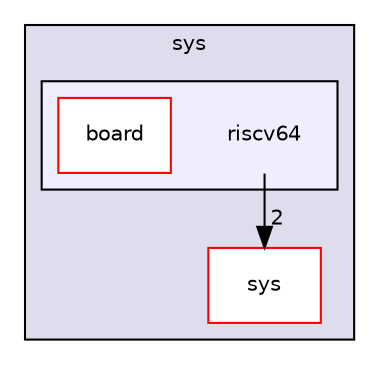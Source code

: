digraph "src/sys/riscv64" {
  compound=true
  node [ fontsize="10", fontname="Helvetica"];
  edge [ labelfontsize="10", labelfontname="Helvetica"];
  subgraph clusterdir_220d2bd384b446346a1cdcf02b1b2295 {
    graph [ bgcolor="#ddddee", pencolor="black", label="sys" fontname="Helvetica", fontsize="10", URL="dir_220d2bd384b446346a1cdcf02b1b2295.html"]
  dir_c529fe1005f766361284165817aae3f9 [shape=box label="sys" fillcolor="white" style="filled" color="red" URL="dir_c529fe1005f766361284165817aae3f9.html"];
  subgraph clusterdir_321e546302ffc8e910cc303dc3a7c30b {
    graph [ bgcolor="#eeeeff", pencolor="black", label="" URL="dir_321e546302ffc8e910cc303dc3a7c30b.html"];
    dir_321e546302ffc8e910cc303dc3a7c30b [shape=plaintext label="riscv64"];
  dir_b1e83c71f5a67a19d9680a627cdf0dcc [shape=box label="board" fillcolor="white" style="filled" color="red" URL="dir_b1e83c71f5a67a19d9680a627cdf0dcc.html"];
  }
  }
  dir_321e546302ffc8e910cc303dc3a7c30b->dir_c529fe1005f766361284165817aae3f9 [headlabel="2", labeldistance=1.5 headhref="dir_000008_000027.html"];
}
